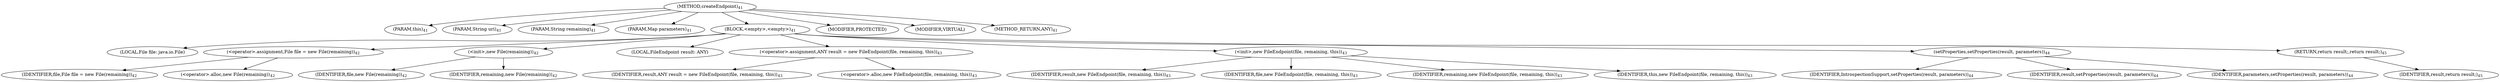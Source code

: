 digraph "createEndpoint" {  
"28" [label = <(METHOD,createEndpoint)<SUB>41</SUB>> ]
"8" [label = <(PARAM,this)<SUB>41</SUB>> ]
"29" [label = <(PARAM,String uri)<SUB>41</SUB>> ]
"30" [label = <(PARAM,String remaining)<SUB>41</SUB>> ]
"31" [label = <(PARAM,Map parameters)<SUB>41</SUB>> ]
"32" [label = <(BLOCK,&lt;empty&gt;,&lt;empty&gt;)<SUB>41</SUB>> ]
"6" [label = <(LOCAL,File file: java.io.File)> ]
"33" [label = <(&lt;operator&gt;.assignment,File file = new File(remaining))<SUB>42</SUB>> ]
"34" [label = <(IDENTIFIER,file,File file = new File(remaining))<SUB>42</SUB>> ]
"35" [label = <(&lt;operator&gt;.alloc,new File(remaining))<SUB>42</SUB>> ]
"36" [label = <(&lt;init&gt;,new File(remaining))<SUB>42</SUB>> ]
"5" [label = <(IDENTIFIER,file,new File(remaining))<SUB>42</SUB>> ]
"37" [label = <(IDENTIFIER,remaining,new File(remaining))<SUB>42</SUB>> ]
"10" [label = <(LOCAL,FileEndpoint result: ANY)> ]
"38" [label = <(&lt;operator&gt;.assignment,ANY result = new FileEndpoint(file, remaining, this))<SUB>43</SUB>> ]
"39" [label = <(IDENTIFIER,result,ANY result = new FileEndpoint(file, remaining, this))<SUB>43</SUB>> ]
"40" [label = <(&lt;operator&gt;.alloc,new FileEndpoint(file, remaining, this))<SUB>43</SUB>> ]
"41" [label = <(&lt;init&gt;,new FileEndpoint(file, remaining, this))<SUB>43</SUB>> ]
"9" [label = <(IDENTIFIER,result,new FileEndpoint(file, remaining, this))<SUB>43</SUB>> ]
"42" [label = <(IDENTIFIER,file,new FileEndpoint(file, remaining, this))<SUB>43</SUB>> ]
"43" [label = <(IDENTIFIER,remaining,new FileEndpoint(file, remaining, this))<SUB>43</SUB>> ]
"7" [label = <(IDENTIFIER,this,new FileEndpoint(file, remaining, this))<SUB>43</SUB>> ]
"44" [label = <(setProperties,setProperties(result, parameters))<SUB>44</SUB>> ]
"45" [label = <(IDENTIFIER,IntrospectionSupport,setProperties(result, parameters))<SUB>44</SUB>> ]
"46" [label = <(IDENTIFIER,result,setProperties(result, parameters))<SUB>44</SUB>> ]
"47" [label = <(IDENTIFIER,parameters,setProperties(result, parameters))<SUB>44</SUB>> ]
"48" [label = <(RETURN,return result;,return result;)<SUB>45</SUB>> ]
"49" [label = <(IDENTIFIER,result,return result;)<SUB>45</SUB>> ]
"50" [label = <(MODIFIER,PROTECTED)> ]
"51" [label = <(MODIFIER,VIRTUAL)> ]
"52" [label = <(METHOD_RETURN,ANY)<SUB>41</SUB>> ]
  "28" -> "8" 
  "28" -> "29" 
  "28" -> "30" 
  "28" -> "31" 
  "28" -> "32" 
  "28" -> "50" 
  "28" -> "51" 
  "28" -> "52" 
  "32" -> "6" 
  "32" -> "33" 
  "32" -> "36" 
  "32" -> "10" 
  "32" -> "38" 
  "32" -> "41" 
  "32" -> "44" 
  "32" -> "48" 
  "33" -> "34" 
  "33" -> "35" 
  "36" -> "5" 
  "36" -> "37" 
  "38" -> "39" 
  "38" -> "40" 
  "41" -> "9" 
  "41" -> "42" 
  "41" -> "43" 
  "41" -> "7" 
  "44" -> "45" 
  "44" -> "46" 
  "44" -> "47" 
  "48" -> "49" 
}
